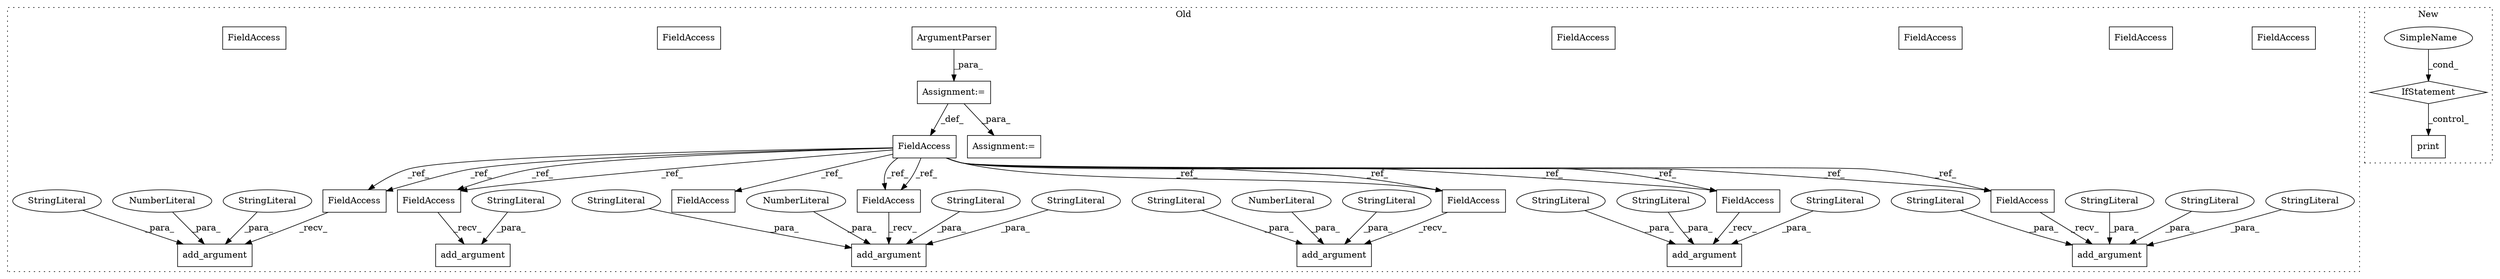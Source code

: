 digraph G {
subgraph cluster0 {
1 [label="add_argument" a="32" s="17860,17931" l="13,1" shape="box"];
3 [label="StringLiteral" a="45" s="17889" l="21" shape="ellipse"];
4 [label="StringLiteral" a="45" s="17878" l="10" shape="ellipse"];
5 [label="StringLiteral" a="45" s="17911" l="20" shape="ellipse"];
6 [label="FieldAccess" a="22" s="17853" l="6" shape="box"];
7 [label="FieldAccess" a="22" s="17654" l="6" shape="box"];
8 [label="FieldAccess" a="22" s="18018" l="6" shape="box"];
9 [label="FieldAccess" a="22" s="18978" l="6" shape="box"];
10 [label="add_argument" a="32" s="18985,19058" l="13,1" shape="box"];
11 [label="StringLiteral" a="45" s="19013" l="45" shape="ellipse"];
12 [label="StringLiteral" a="45" s="19007" l="5" shape="ellipse"];
13 [label="add_argument" a="32" s="18025,18092" l="13,1" shape="box"];
14 [label="StringLiteral" a="45" s="18998" l="8" shape="ellipse"];
15 [label="StringLiteral" a="45" s="18059" l="33" shape="ellipse"];
16 [label="FieldAccess" a="22" s="18391" l="6" shape="box"];
17 [label="add_argument" a="32" s="18398,18455" l="13,1" shape="box"];
18 [label="NumberLiteral" a="34" s="18429" l="2" shape="ellipse"];
19 [label="NumberLiteral" a="34" s="18057" l="1" shape="ellipse"];
20 [label="StringLiteral" a="45" s="17873" l="4" shape="ellipse"];
21 [label="StringLiteral" a="45" s="18411" l="4" shape="ellipse"];
22 [label="ArgumentParser" a="32" s="17670,17729" l="15,1" shape="box"];
23 [label="FieldAccess" a="22" s="18101" l="6" shape="box"];
24 [label="FieldAccess" a="22" s="18532" l="6" shape="box"];
25 [label="FieldAccess" a="22" s="18846" l="6" shape="box"];
27 [label="add_argument" a="32" s="18108,18288" l="13,1" shape="box"];
29 [label="StringLiteral" a="45" s="18432" l="23" shape="ellipse"];
30 [label="add_argument" a="32" s="18539,18603" l="13,1" shape="box"];
31 [label="NumberLiteral" a="34" s="18145" l="4" shape="ellipse"];
32 [label="StringLiteral" a="45" s="18552" l="4" shape="ellipse"];
33 [label="StringLiteral" a="45" s="18038" l="4" shape="ellipse"];
34 [label="StringLiteral" a="45" s="18126" l="14" shape="ellipse"];
35 [label="StringLiteral" a="45" s="18121" l="4" shape="ellipse"];
36 [label="StringLiteral" a="45" s="18416" l="8" shape="ellipse"];
37 [label="Assignment:=" a="7" s="17660" l="1" shape="box"];
38 [label="Assignment:=" a="7" s="19071" l="1" shape="box"];
39 [label="FieldAccess" a="22" s="18101" l="6" shape="box"];
40 [label="FieldAccess" a="22" s="18532" l="6" shape="box"];
41 [label="FieldAccess" a="22" s="18391" l="6" shape="box"];
42 [label="FieldAccess" a="22" s="18978" l="6" shape="box"];
43 [label="FieldAccess" a="22" s="17853" l="6" shape="box"];
44 [label="FieldAccess" a="22" s="18018" l="6" shape="box"];
label = "Old";
style="dotted";
}
subgraph cluster1 {
2 [label="print" a="32" s="17613,17676" l="6,1" shape="box"];
26 [label="IfStatement" a="25" s="17577,17603" l="4,2" shape="diamond"];
28 [label="SimpleName" a="42" s="" l="" shape="ellipse"];
label = "New";
style="dotted";
}
3 -> 1 [label="_para_"];
4 -> 1 [label="_para_"];
5 -> 1 [label="_para_"];
7 -> 44 [label="_ref_"];
7 -> 42 [label="_ref_"];
7 -> 39 [label="_ref_"];
7 -> 40 [label="_ref_"];
7 -> 41 [label="_ref_"];
7 -> 43 [label="_ref_"];
7 -> 41 [label="_ref_"];
7 -> 39 [label="_ref_"];
7 -> 25 [label="_ref_"];
7 -> 43 [label="_ref_"];
7 -> 42 [label="_ref_"];
7 -> 40 [label="_ref_"];
7 -> 44 [label="_ref_"];
11 -> 10 [label="_para_"];
12 -> 10 [label="_para_"];
14 -> 10 [label="_para_"];
15 -> 13 [label="_para_"];
18 -> 17 [label="_para_"];
19 -> 13 [label="_para_"];
20 -> 1 [label="_para_"];
21 -> 17 [label="_para_"];
22 -> 37 [label="_para_"];
26 -> 2 [label="_control_"];
28 -> 26 [label="_cond_"];
29 -> 17 [label="_para_"];
31 -> 27 [label="_para_"];
32 -> 30 [label="_para_"];
33 -> 13 [label="_para_"];
34 -> 27 [label="_para_"];
35 -> 27 [label="_para_"];
36 -> 17 [label="_para_"];
37 -> 38 [label="_para_"];
37 -> 7 [label="_def_"];
39 -> 27 [label="_recv_"];
40 -> 30 [label="_recv_"];
41 -> 17 [label="_recv_"];
42 -> 10 [label="_recv_"];
43 -> 1 [label="_recv_"];
44 -> 13 [label="_recv_"];
}